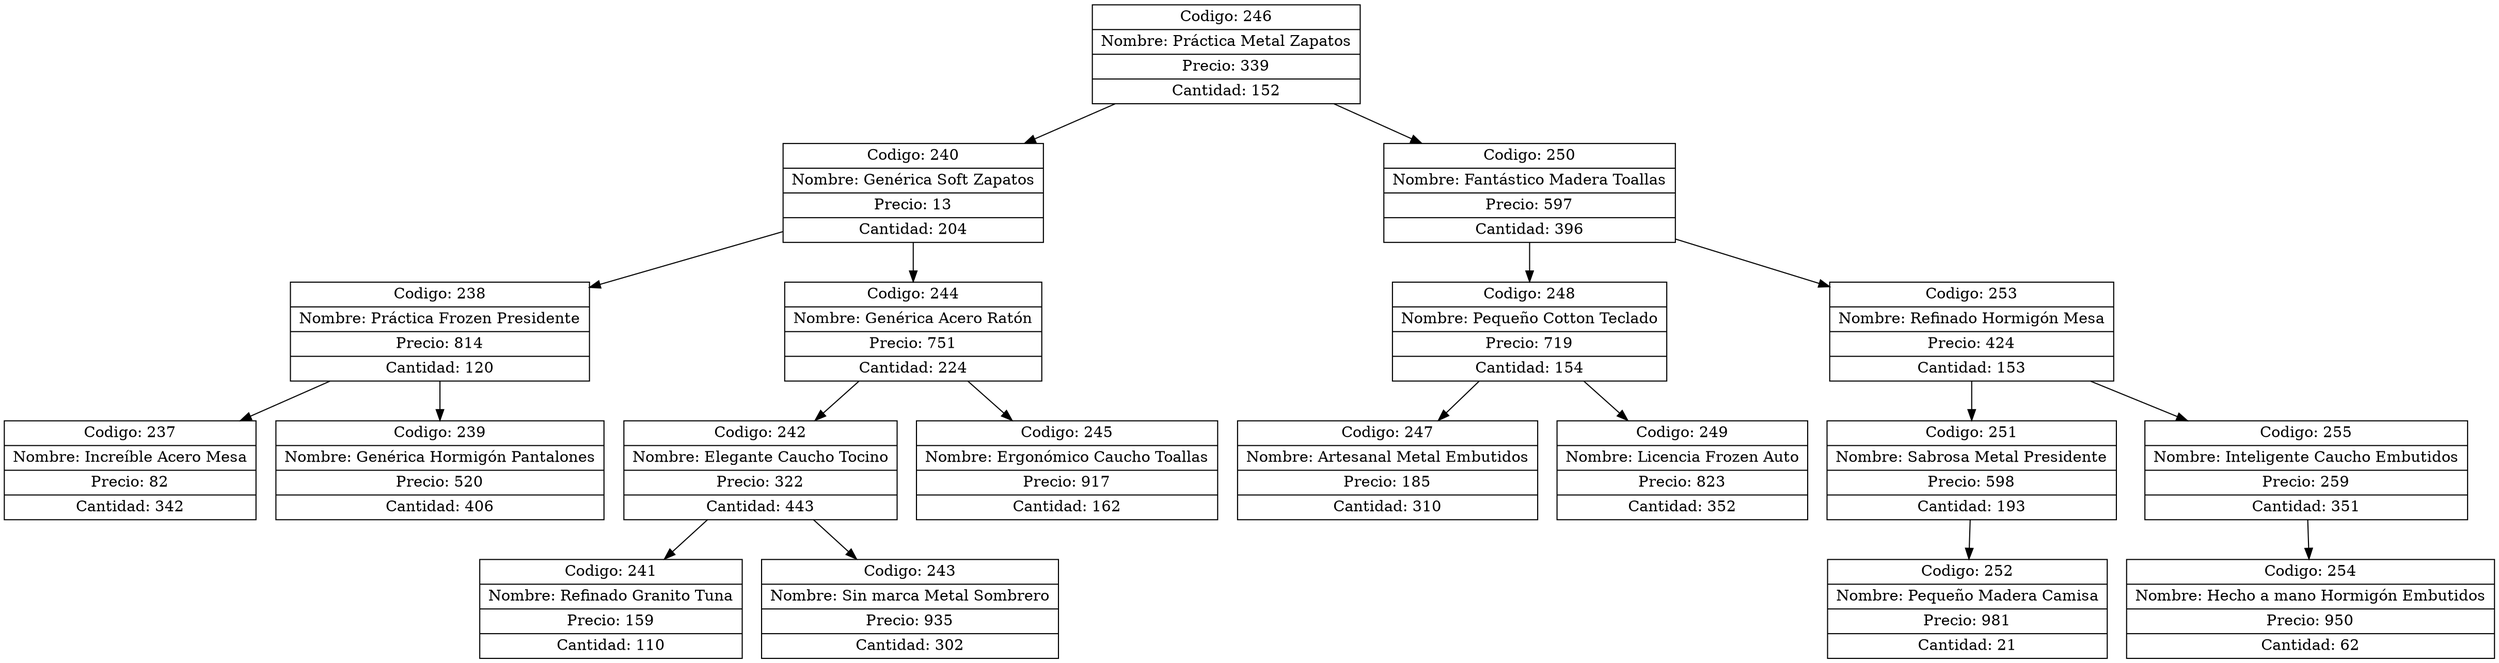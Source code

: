 digraph grafico{
rankdir=UD 
node[shape=box] 
concentrate=true 
nodo246[ shape=record, label ="{Codigo: 246|Nombre: Práctica Metal Zapatos|Precio: 339|Cantidad: 152}"];
nodo240[ shape=record, label ="{Codigo: 240|Nombre: Genérica Soft Zapatos|Precio: 13|Cantidad: 204}"];
nodo238[ shape=record, label ="{Codigo: 238|Nombre: Práctica Frozen Presidente|Precio: 814|Cantidad: 120}"];
nodo237[ shape=record, label ="{Codigo: 237|Nombre: Increíble Acero Mesa|Precio: 82|Cantidad: 342}"];
nodo238->nodo237
nodo239[ shape=record, label ="{Codigo: 239|Nombre: Genérica Hormigón Pantalones|Precio: 520|Cantidad: 406}"];
nodo238->nodo239
nodo240->nodo238
nodo244[ shape=record, label ="{Codigo: 244|Nombre: Genérica Acero Ratón|Precio: 751|Cantidad: 224}"];
nodo242[ shape=record, label ="{Codigo: 242|Nombre: Elegante Caucho Tocino|Precio: 322|Cantidad: 443}"];
nodo241[ shape=record, label ="{Codigo: 241|Nombre: Refinado Granito Tuna|Precio: 159|Cantidad: 110}"];
nodo242->nodo241
nodo243[ shape=record, label ="{Codigo: 243|Nombre: Sin marca Metal Sombrero|Precio: 935|Cantidad: 302}"];
nodo242->nodo243
nodo244->nodo242
nodo245[ shape=record, label ="{Codigo: 245|Nombre: Ergonómico Caucho Toallas|Precio: 917|Cantidad: 162}"];
nodo244->nodo245
nodo240->nodo244
nodo246->nodo240
nodo250[ shape=record, label ="{Codigo: 250|Nombre: Fantástico Madera Toallas|Precio: 597|Cantidad: 396}"];
nodo248[ shape=record, label ="{Codigo: 248|Nombre: Pequeño Cotton Teclado|Precio: 719|Cantidad: 154}"];
nodo247[ shape=record, label ="{Codigo: 247|Nombre: Artesanal Metal Embutidos|Precio: 185|Cantidad: 310}"];
nodo248->nodo247
nodo249[ shape=record, label ="{Codigo: 249|Nombre: Licencia Frozen Auto|Precio: 823|Cantidad: 352}"];
nodo248->nodo249
nodo250->nodo248
nodo253[ shape=record, label ="{Codigo: 253|Nombre: Refinado Hormigón Mesa|Precio: 424|Cantidad: 153}"];
nodo251[ shape=record, label ="{Codigo: 251|Nombre: Sabrosa Metal Presidente|Precio: 598|Cantidad: 193}"];
nodo252[ shape=record, label ="{Codigo: 252|Nombre: Pequeño Madera Camisa|Precio: 981|Cantidad: 21}"];
nodo251->nodo252
nodo253->nodo251
nodo255[ shape=record, label ="{Codigo: 255|Nombre: Inteligente Caucho Embutidos|Precio: 259|Cantidad: 351}"];
nodo254[ shape=record, label ="{Codigo: 254|Nombre: Hecho a mano Hormigón Embutidos|Precio: 950|Cantidad: 62}"];
nodo255->nodo254
nodo253->nodo255
nodo250->nodo253
nodo246->nodo250
}